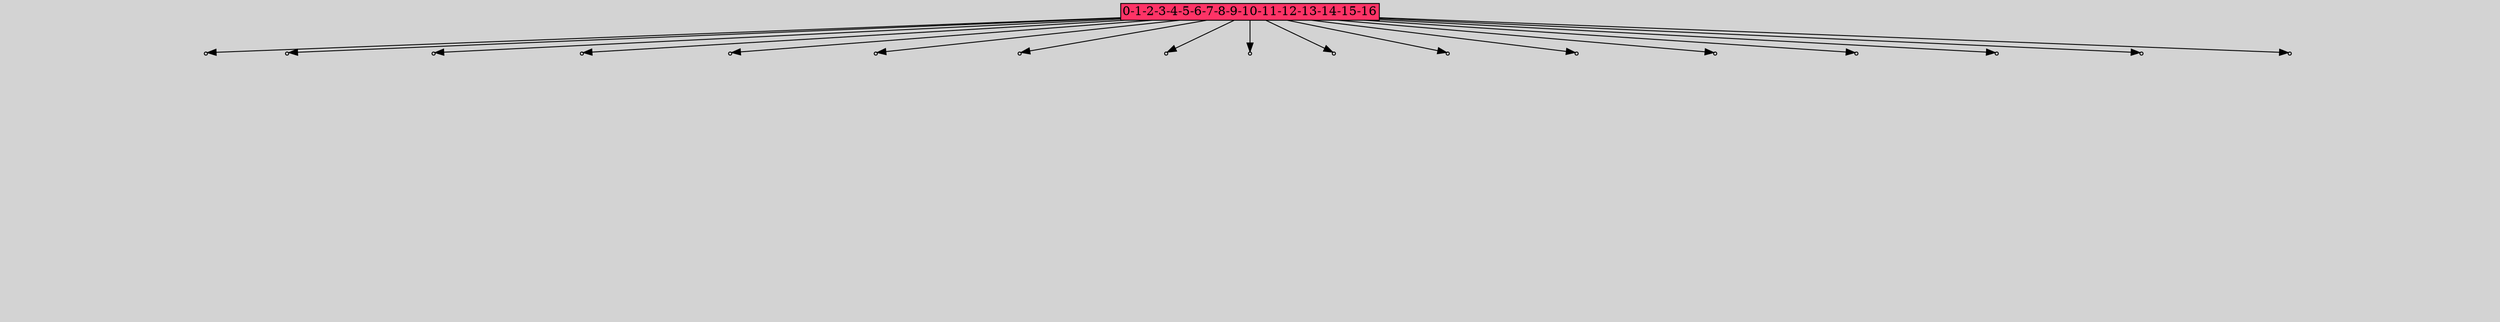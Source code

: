 // File exported with GEGELATI v1.4.0
// On the 2025-07-13 15:09:03
// With the File::TPGGraphDotExporter
digraph{
	graph[pad = "0.212, 0.055" bgcolor = lightgray]
	node[shape=circle style = filled label = ""]
		A1624309 [fillcolor="#ff3366" shape=box margin=0.03 width=0 height=0 label="0-1-2-3-4-5-6-7-8-9-10-11-12-13-14-15-16"]
		P12447883 [fillcolor="#cccccc" shape=point label="1"] //
		I12447883 [shape=box style=invis label="9|4&1|43#1|375&#92;n19|6&0|244#1|103&#92;n18|7&0|190#1|9&#92;n4|1&0|63#1|149&#92;n15|0&0|217#0|136&#92;n"] //0.269321|-0.497221|0.259971|0.576425|-0.863587|0.235228|-0.829875|-0.295545|-0.206139|0.094856|
		P12447883 -> I12447883[style=invis]
		A1624309 -> P12447883
		P12447884 [fillcolor="#cccccc" shape=point label="1"] //
		I12447884 [shape=box style=invis label="9|0&1|214#1|56&#92;n"] //0.128794|0.528673|
		P12447884 -> I12447884[style=invis]
		A1624309 -> P12447884
		P12447885 [fillcolor="#cccccc" shape=point label="1"] //
		I12447885 [shape=box style=invis label="15|4&1|122#0|236&#92;n14|4&0|364#1|138&#92;n13|6&0|60#1|71&#92;n15|0&0|158#1|105&#92;n13|0&0|200#1|60&#92;n"] //0.006327|0.708223|-0.065991|0.746781|-0.040049|0.887056|0.008390|-1.369827|1.025360|0.466749|
		P12447885 -> I12447885[style=invis]
		A1624309 -> P12447885
		P12447886 [fillcolor="#cccccc" shape=point label="1"] //
		I12447886 [shape=box style=invis label="8|0&1|25#1|312&#92;n9|0&0|152#1|111&#92;n"] //0.195436|-0.551207|0.359162|0.043095|
		P12447886 -> I12447886[style=invis]
		A1624309 -> P12447886
		P12447887 [fillcolor="#cccccc" shape=point label="1"] //
		I12447887 [shape=box style=invis label="11|4&1|246#1|299&#92;n17|3&0|284#0|189&#92;n6|5&0|27#0|277&#92;n5|2&0|133#1|36&#92;n1|5&1|74#0|115&#92;n2|3&0|234#1|221&#92;n1|0&0|155#0|371&#92;n5|7&1|320#1|320&#92;n0|0&1|353#0|320&#92;n2|3&0|231#1|83&#92;n14|7&0|101#0|371&#92;n12|2&0|183#0|280&#92;n8|7&1|282#0|15&#92;n9|1&0|50#0|210&#92;n11|2&0|241#0|95&#92;n1|0&1|369#1|178&#92;n14|0&0|304#0|170&#92;n"] //0.727390|-1.259045|-0.531331|-0.298533|-0.888877|-0.262925|0.182990|0.698820|-0.990454|0.726299|-0.020185|0.208104|0.029389|-0.058345|0.776825|-0.884806|0.885880|-0.068718|-0.436624|-0.437448|0.124928|0.818854|-1.081993|0.433926|0.521088|0.885381|-0.531091|-0.986617|0.624021|-0.797490|-0.864861|0.379518|-0.056627|0.474807|
		P12447887 -> I12447887[style=invis]
		A1624309 -> P12447887
		P12447888 [fillcolor="#cccccc" shape=point label="1"] //
		I12447888 [shape=box style=invis label="8|5&1|256#0|83&#92;n18|0&0|85#0|197&#92;n4|0&1|152#0|24&#92;n"] //0.146721|0.876415|-0.060377|0.603255|0.500527|-0.607339|
		P12447888 -> I12447888[style=invis]
		A1624309 -> P12447888
		P12447889 [fillcolor="#cccccc" shape=point label="1"] //
		I12447889 [shape=box style=invis label="19|4&1|147#1|94&#92;n5|0&0|364#0|39&#92;n"] //0.172111|0.184714|-0.386047|-0.559602|
		P12447889 -> I12447889[style=invis]
		A1624309 -> P12447889
		P12447890 [fillcolor="#cccccc" shape=point label="1"] //
		I12447890 [shape=box style=invis label="15|2&1|229#0|22&#92;n3|5&0|234#1|316&#92;n15|0&0|101#1|21&#92;n"] //-0.238503|0.029835|-0.874443|-0.649045|0.185223|0.748603|
		P12447890 -> I12447890[style=invis]
		A1624309 -> P12447890
		P12447891 [fillcolor="#cccccc" shape=point label="1"] //
		I12447891 [shape=box style=invis label="4|1&1|232#1|244&#92;n16|0&0|281#1|309&#92;n"] //-0.878464|-0.760387|-0.411333|-0.971006|
		P12447891 -> I12447891[style=invis]
		A1624309 -> P12447891
		P12447892 [fillcolor="#cccccc" shape=point label="1"] //
		I12447892 [shape=box style=invis label="8|3&1|357#0|128&#92;n1|6&0|35#1|326&#92;n8|7&0|222#0|47&#92;n19|7&0|327#1|47&#92;n8|6&0|207#0|155&#92;n0|0&1|239#0|318&#92;n"] //0.798131|-0.212991|-0.230987|-0.345883|0.204796|-0.507565|-0.152253|-0.392732|0.267974|-0.016803|0.688997|0.141311|
		P12447892 -> I12447892[style=invis]
		A1624309 -> P12447892
		P12447893 [fillcolor="#cccccc" shape=point label="1"] //
		I12447893 [shape=box style=invis label="0|0&1|201#1|251&#92;n"] //0.756243|0.851050|
		P12447893 -> I12447893[style=invis]
		A1624309 -> P12447893
		P12447894 [fillcolor="#cccccc" shape=point label="1"] //
		I12447894 [shape=box style=invis label="3|6&1|313#1|59&#92;n2|6&0|62#0|182&#92;n3|2&1|185#0|238&#92;n3|3&1|239#0|354&#92;n2|0&0|299#1|205&#92;n"] //0.212528|0.351596|-0.787261|0.040204|-1.423649|-0.662553|0.274867|0.090617|-0.967225|-0.359471|
		P12447894 -> I12447894[style=invis]
		A1624309 -> P12447894
		P12447895 [fillcolor="#cccccc" shape=point label="1"] //
		I12447895 [shape=box style=invis label="14|5&1|238#1|40&#92;n8|4&0|149#1|179&#92;n3|2&0|180#1|155&#92;n17|3&0|306#0|41&#92;n17|2&0|227#1|53&#92;n9|0&0|122#1|171&#92;n18|0&0|288#0|174&#92;n"] //-0.795440|-0.434355|-0.629460|0.628318|-0.198742|0.617905|0.206127|0.445947|0.243818|-0.563018|0.209069|-0.446471|-0.242974|0.125024|
		P12447895 -> I12447895[style=invis]
		A1624309 -> P12447895
		P12447896 [fillcolor="#cccccc" shape=point label="1"] //
		I12447896 [shape=box style=invis label="18|0&1|82#0|43&#92;n"] //-0.910918|0.227888|
		P12447896 -> I12447896[style=invis]
		A1624309 -> P12447896
		P12447897 [fillcolor="#cccccc" shape=point label="1"] //
		I12447897 [shape=box style=invis label="5|7&1|4#1|356&#92;n3|3&0|151#1|187&#92;n4|0&0|339#1|27&#92;n"] //-0.032486|-0.617664|0.601308|-0.794630|0.624014|0.146378|
		P12447897 -> I12447897[style=invis]
		A1624309 -> P12447897
		P12447898 [fillcolor="#cccccc" shape=point label="1"] //
		I12447898 [shape=box style=invis label="13|1&1|248#1|171&#92;n19|4&0|121#0|337&#92;n10|7&0|364#0|316&#92;n11|3&1|127#0|87&#92;n15|0&0|299#0|128&#92;n1|0&0|176#1|18&#92;n"] //-0.675345|-0.016332|-0.117685|0.004844|-0.281900|-0.706610|0.230485|-0.022839|0.126714|-0.036980|-0.141195|-0.979653|
		P12447898 -> I12447898[style=invis]
		A1624309 -> P12447898
		P12447899 [fillcolor="#cccccc" shape=point label="1"] //
		I12447899 [shape=box style=invis label="10|1&1|309#1|277&#92;n6|1&0|337#0|196&#92;n7|1&0|225#0|223&#92;n5|0&1|350#1|102&#92;n14|4&1|251#0|288&#92;n3|0&0|273#0|116&#92;n"] //-0.923022|0.090460|0.976421|0.028405|0.129176|0.731563|-0.952928|-0.850699|-0.697663|0.542844|0.264251|0.403908|
		P12447899 -> I12447899[style=invis]
		A1624309 -> P12447899
}
